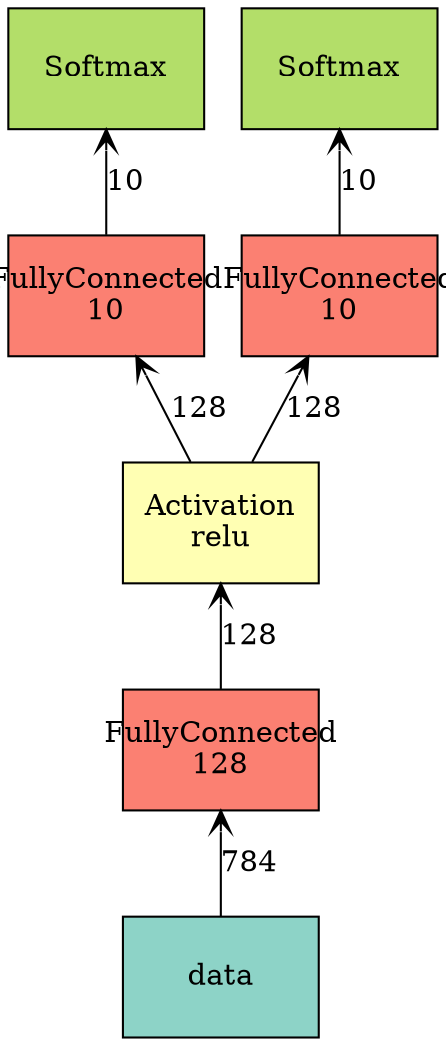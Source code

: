 digraph plot {
	data [label=data fillcolor="#8dd3c7" fixedsize=true height=0.8034 shape=box style=filled width=1.3]
	fc1 [label="FullyConnected
128" fillcolor="#fb8072" fixedsize=true height=0.8034 shape=box style=filled width=1.3]
	act1 [label="Activation
relu" fillcolor="#ffffb3" fixedsize=true height=0.8034 shape=box style=filled width=1.3]
	fc4 [label="FullyConnected
10" fillcolor="#fb8072" fixedsize=true height=0.8034 shape=box style=filled width=1.3]
	mlp1 [label=Softmax fillcolor="#b3de69" fixedsize=true height=0.8034 shape=box style=filled width=1.3]
	fc3 [label="FullyConnected
10" fillcolor="#fb8072" fixedsize=true height=0.8034 shape=box style=filled width=1.3]
	mlp [label=Softmax fillcolor="#b3de69" fixedsize=true height=0.8034 shape=box style=filled width=1.3]
		fc1 -> data [label=784 arrowtail=open dir=back]
		act1 -> fc1 [label=128 arrowtail=open dir=back]
		fc4 -> act1 [label=128 arrowtail=open dir=back]
		mlp1 -> fc4 [label=10 arrowtail=open dir=back]
		fc3 -> act1 [label=128 arrowtail=open dir=back]
		mlp -> fc3 [label=10 arrowtail=open dir=back]
}